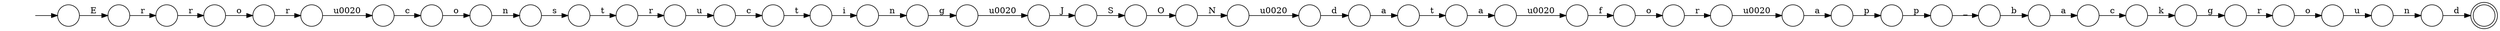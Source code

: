 digraph Automaton {
  rankdir = LR;
  0 [shape=circle,label=""];
  0 -> 43 [label="n"]
  1 [shape=circle,label=""];
  1 -> 29 [label="g"]
  2 [shape=circle,label=""];
  2 -> 39 [label="b"]
  3 [shape=doublecircle,label=""];
  4 [shape=circle,label=""];
  4 -> 3 [label="d"]
  5 [shape=circle,label=""];
  5 -> 23 [label="a"]
  6 [shape=circle,label=""];
  6 -> 15 [label="o"]
  7 [shape=circle,label=""];
  7 -> 47 [label="J"]
  8 [shape=circle,label=""];
  8 -> 16 [label="\u0020"]
  9 [shape=circle,label=""];
  9 -> 19 [label="t"]
  10 [shape=circle,label=""];
  initial [shape=plaintext,label=""];
  initial -> 10
  10 -> 12 [label="E"]
  11 [shape=circle,label=""];
  11 -> 14 [label="f"]
  12 [shape=circle,label=""];
  12 -> 27 [label="r"]
  13 [shape=circle,label=""];
  13 -> 8 [label="r"]
  14 [shape=circle,label=""];
  14 -> 13 [label="o"]
  15 [shape=circle,label=""];
  15 -> 45 [label="r"]
  16 [shape=circle,label=""];
  16 -> 24 [label="a"]
  17 [shape=circle,label=""];
  17 -> 46 [label="u"]
  18 [shape=circle,label=""];
  18 -> 25 [label="o"]
  19 [shape=circle,label=""];
  19 -> 31 [label="i"]
  20 [shape=circle,label=""];
  20 -> 7 [label="\u0020"]
  21 [shape=circle,label=""];
  21 -> 30 [label="\u0020"]
  22 [shape=circle,label=""];
  22 -> 34 [label="c"]
  23 [shape=circle,label=""];
  23 -> 26 [label="t"]
  24 [shape=circle,label=""];
  24 -> 36 [label="p"]
  25 [shape=circle,label=""];
  25 -> 32 [label="u"]
  26 [shape=circle,label=""];
  26 -> 42 [label="a"]
  27 [shape=circle,label=""];
  27 -> 6 [label="r"]
  28 [shape=circle,label=""];
  28 -> 38 [label="O"]
  29 [shape=circle,label=""];
  29 -> 18 [label="r"]
  30 [shape=circle,label=""];
  30 -> 5 [label="d"]
  31 [shape=circle,label=""];
  31 -> 41 [label="n"]
  32 [shape=circle,label=""];
  32 -> 4 [label="n"]
  33 [shape=circle,label=""];
  33 -> 40 [label="t"]
  34 [shape=circle,label=""];
  34 -> 1 [label="k"]
  35 [shape=circle,label=""];
  35 -> 0 [label="o"]
  36 [shape=circle,label=""];
  36 -> 44 [label="p"]
  37 [shape=circle,label=""];
  37 -> 35 [label="c"]
  38 [shape=circle,label=""];
  38 -> 21 [label="N"]
  39 [shape=circle,label=""];
  39 -> 22 [label="a"]
  40 [shape=circle,label=""];
  40 -> 17 [label="r"]
  41 [shape=circle,label=""];
  41 -> 20 [label="g"]
  42 [shape=circle,label=""];
  42 -> 11 [label="\u0020"]
  43 [shape=circle,label=""];
  43 -> 33 [label="s"]
  44 [shape=circle,label=""];
  44 -> 2 [label="_"]
  45 [shape=circle,label=""];
  45 -> 37 [label="\u0020"]
  46 [shape=circle,label=""];
  46 -> 9 [label="c"]
  47 [shape=circle,label=""];
  47 -> 28 [label="S"]
}
